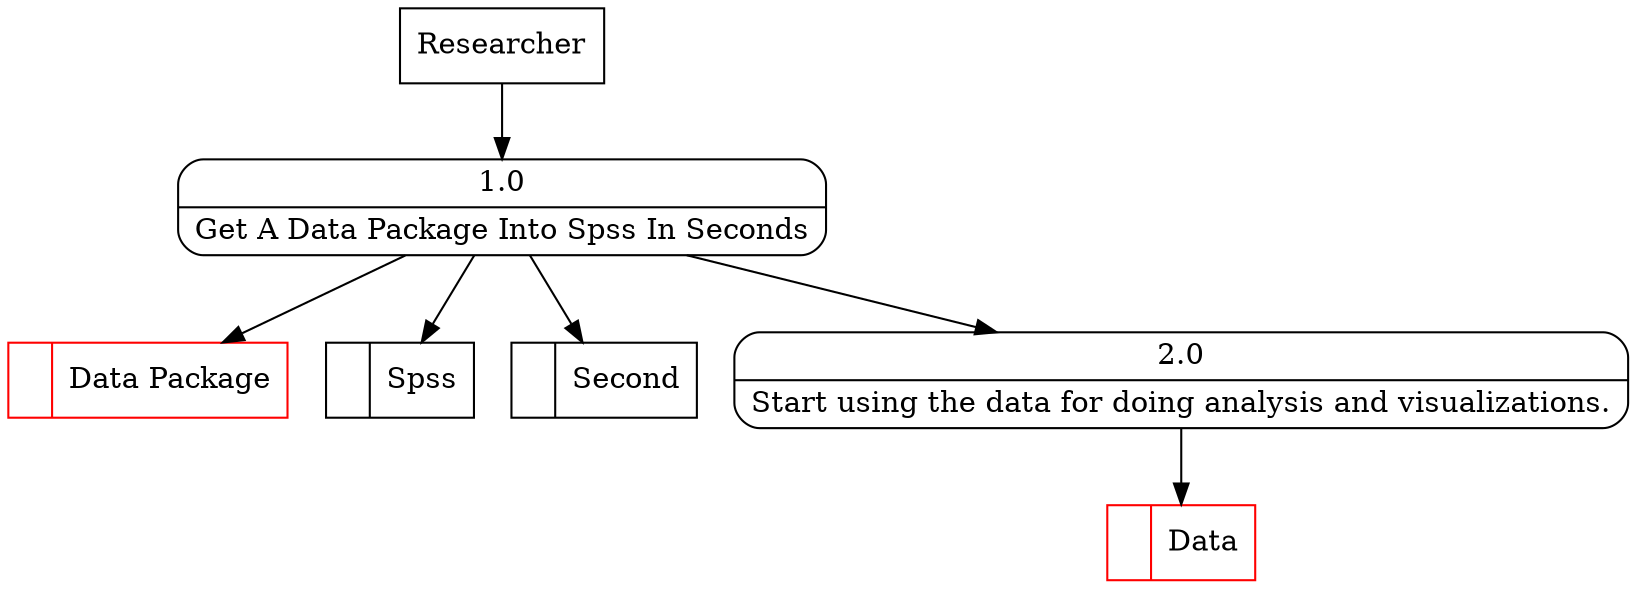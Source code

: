 digraph dfd2{ 
node[shape=record]
200 [label="<f0>  |<f1> Data Package " color=red];
201 [label="<f0>  |<f1> Spss " ];
202 [label="<f0>  |<f1> Second " ];
203 [label="Researcher" shape=box];
204 [label="{<f0> 1.0|<f1> Get A Data Package Into Spss In Seconds }" shape=Mrecord];
2 [label="{<f0> 2.0|<f1> Start using the data for doing analysis and visualizations. }" shape=Mrecord];
204 -> 2
1001 [label="<f0>  |<f1> Data " color=red];
2 -> 1001
203 -> 204
204 -> 200
204 -> 201
204 -> 202
}